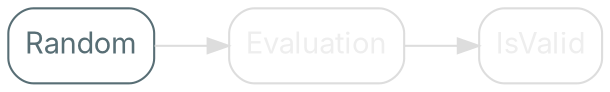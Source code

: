 digraph {
    bgcolor=transparent
    rankdir=LR

    // Default theme: enabled
    node[shape="rectangle" style="rounded,filled" color="#586E75" fillcolor="#ffffff" fontcolor="#586E75" fontname="Inter,Arial"]
    edge[color="#586E75" fontcolor="#000000" fontname="Inter,Arial" fontsize=11]

    Input[label="Random"]
    Evaluation[color="#dddddd" fontcolor="#eeeeee"]
    Analysis[label="IsValid" color="#dddddd" fontcolor="#eeeeee"]

    Input -> Evaluation[color="#dddddd"]
    Evaluation -> Analysis[color="#dddddd"]

}
